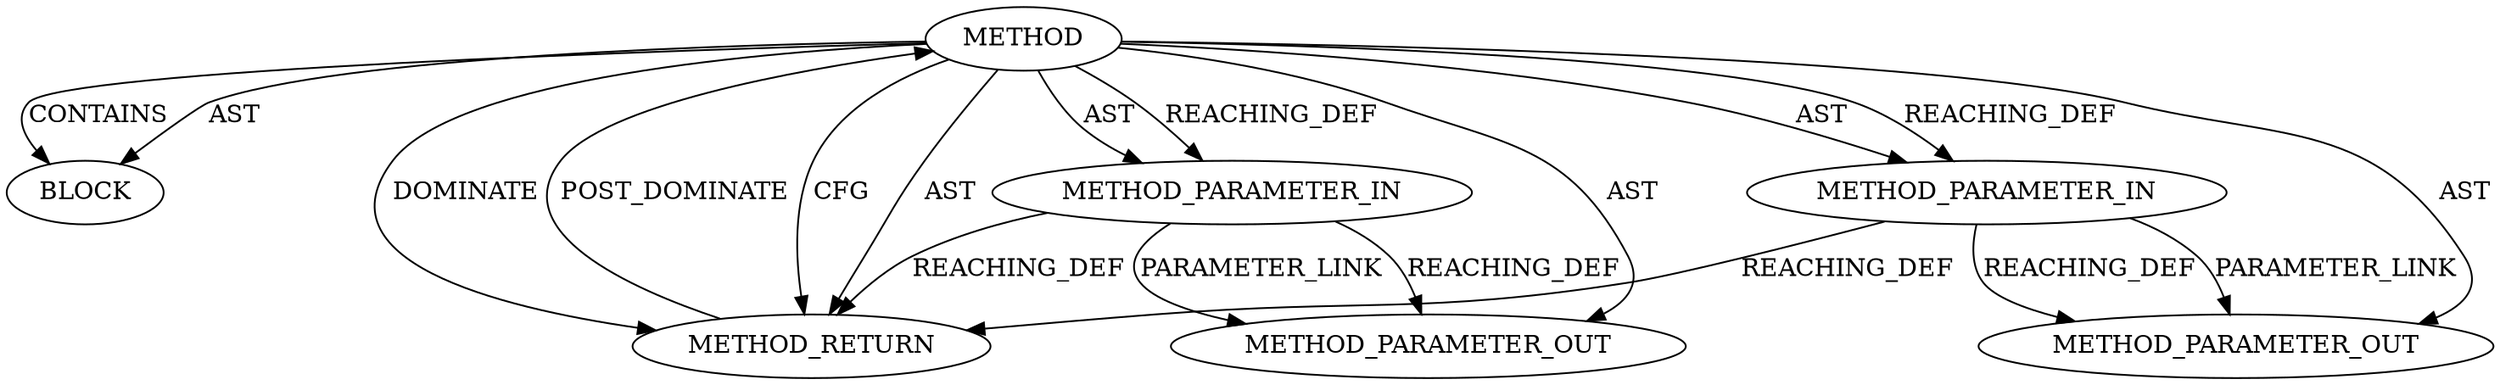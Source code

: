 digraph {
  19303 [label=BLOCK ORDER=1 ARGUMENT_INDEX=1 CODE="<empty>" TYPE_FULL_NAME="ANY"]
  19304 [label=METHOD_RETURN ORDER=2 CODE="RET" TYPE_FULL_NAME="ANY" EVALUATION_STRATEGY="BY_VALUE"]
  19302 [label=METHOD_PARAMETER_IN ORDER=2 CODE="p2" IS_VARIADIC=false TYPE_FULL_NAME="ANY" EVALUATION_STRATEGY="BY_VALUE" INDEX=2 NAME="p2"]
  21746 [label=METHOD_PARAMETER_OUT ORDER=2 CODE="p2" IS_VARIADIC=false TYPE_FULL_NAME="ANY" EVALUATION_STRATEGY="BY_VALUE" INDEX=2 NAME="p2"]
  19301 [label=METHOD_PARAMETER_IN ORDER=1 CODE="p1" IS_VARIADIC=false TYPE_FULL_NAME="ANY" EVALUATION_STRATEGY="BY_VALUE" INDEX=1 NAME="p1"]
  19300 [label=METHOD AST_PARENT_TYPE="NAMESPACE_BLOCK" AST_PARENT_FULL_NAME="<global>" ORDER=0 CODE="<empty>" FULL_NAME="<operator>.cast" IS_EXTERNAL=true FILENAME="<empty>" SIGNATURE="" NAME="<operator>.cast"]
  21745 [label=METHOD_PARAMETER_OUT ORDER=1 CODE="p1" IS_VARIADIC=false TYPE_FULL_NAME="ANY" EVALUATION_STRATEGY="BY_VALUE" INDEX=1 NAME="p1"]
  19300 -> 19301 [label=AST ]
  19300 -> 19304 [label=CFG ]
  19302 -> 21746 [label=REACHING_DEF VARIABLE="p2"]
  19300 -> 21746 [label=AST ]
  19301 -> 19304 [label=REACHING_DEF VARIABLE="p1"]
  19300 -> 19303 [label=CONTAINS ]
  19300 -> 19304 [label=AST ]
  19301 -> 21745 [label=REACHING_DEF VARIABLE="p1"]
  19301 -> 21745 [label=PARAMETER_LINK ]
  19304 -> 19300 [label=POST_DOMINATE ]
  19300 -> 19304 [label=DOMINATE ]
  19300 -> 19302 [label=AST ]
  19302 -> 21746 [label=PARAMETER_LINK ]
  19302 -> 19304 [label=REACHING_DEF VARIABLE="p2"]
  19300 -> 21745 [label=AST ]
  19300 -> 19301 [label=REACHING_DEF VARIABLE=""]
  19300 -> 19302 [label=REACHING_DEF VARIABLE=""]
  19300 -> 19303 [label=AST ]
}
